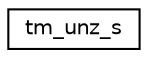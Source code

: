 digraph "Graphical Class Hierarchy"
{
  edge [fontname="Helvetica",fontsize="10",labelfontname="Helvetica",labelfontsize="10"];
  node [fontname="Helvetica",fontsize="10",shape=record];
  rankdir="LR";
  Node1 [label="tm_unz_s",height=0.2,width=0.4,color="black", fillcolor="white", style="filled",URL="$structtm__unz__s.html"];
}
